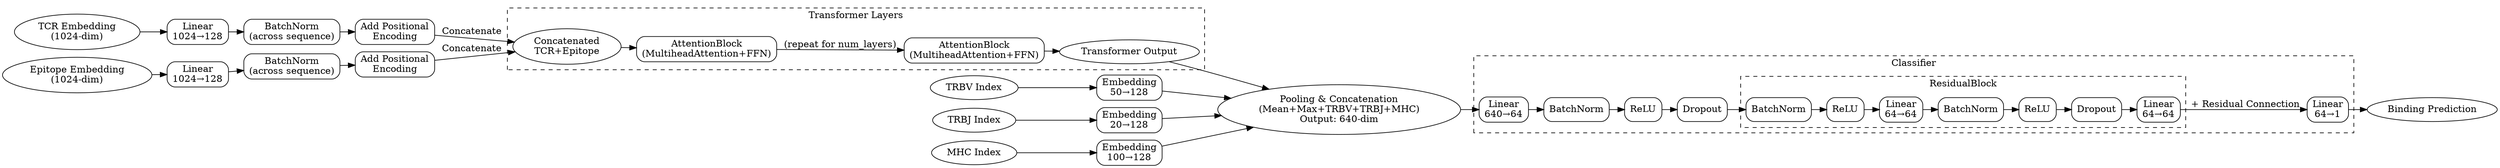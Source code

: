 digraph TCR_Epitope_Transformer {
    rankdir=LR;
    node [shape=box, style=rounded];
    graph [nodesep=0.15, ranksep=0.3];

    // Inputs
    {
        node [shape=oval];
        TCR_Embedding [label="TCR Embedding\n(1024-dim)"];
        Epitope_Embedding [label="Epitope Embedding\n(1024-dim)"];
        TRBV [label="TRBV Index"];
        TRBJ [label="TRBJ Index"];
        MHC [label="MHC Index"];
    }

    // Embedding Layers
    subgraph cluster_embeddings {
        label="Embedding Layers";
        style=dashed;
        
        TCR_Linear [label="Linear\n1024→128"];
        Epitope_Linear [label="Linear\n1024→128"];
        TRBV_Embed [label="Embedding\n50→128"];
        TRBJ_Embed [label="Embedding\n20→128"];
        MHC_Embed [label="Embedding\n100→128"];
    }

    // Normalization and Positional Encoding
    subgraph cluster_preprocessing {
        label="Preprocessing";
        style=dashed;
        
        TCR_BN [label="BatchNorm\n(across sequence)"];
        Epitope_BN [label="BatchNorm\n(across sequence)"];
        TCR_Pos [label="Add Positional\nEncoding"];
        Epitope_Pos [label="Add Positional\nEncoding"];
    }

    // Transformer Layers
    subgraph cluster_transformer {
        label="Transformer Layers";
        style=dashed;
        
        Transformer_Start [label="Concatenated\nTCR+Epitope", shape=ellipse];
        Transformer_Layer1 [label="AttentionBlock\n(MultiheadAttention+FFN)"];
        Transformer_Layer2 [label="AttentionBlock\n(MultiheadAttention+FFN)"];
        Transformer_End [label="Transformer Output", shape=ellipse];
    }

    // Pooling and Concatenation
    Pooling [label="Pooling & Concatenation\n(Mean+Max+TRBV+TRBJ+MHC)\nOutput: 640-dim", shape=ellipse];

    // Classifier
    subgraph cluster_classifier {
        label="Classifier";
        style=dashed;
        
        Classifier_Linear1 [label="Linear\n640→64"];
        Classifier_BN [label="BatchNorm"];
        Classifier_ReLU [label="ReLU"];
        Classifier_Dropout [label="Dropout"];
        
        subgraph cluster_residual {
            label="ResidualBlock";
            style=dashed;
            
            Res_BN1 [label="BatchNorm"];
            Res_ReLU1 [label="ReLU"];
            Res_Linear1 [label="Linear\n64→64"];
            Res_BN2 [label="BatchNorm"];
            Res_ReLU2 [label="ReLU"];
            Res_Dropout [label="Dropout"];
            Res_Linear2 [label="Linear\n64→64"];
        }
        
        Classifier_Linear2 [label="Linear\n64→1"];
    }

    // Output
    Output [label="Binding Prediction", shape=oval];

    // Connections
    // Input to Embeddings
    TCR_Embedding -> TCR_Linear;
    Epitope_Embedding -> Epitope_Linear;
    TRBV -> TRBV_Embed;
    TRBJ -> TRBJ_Embed;
    MHC -> MHC_Embed;

    // Embeddings to Preprocessing
    TCR_Linear -> TCR_BN;
    Epitope_Linear -> Epitope_BN;
    TCR_BN -> TCR_Pos;
    Epitope_BN -> Epitope_Pos;

    // Preprocessing to Transformer
    {TCR_Pos; Epitope_Pos} -> Transformer_Start [label="Concatenate"];
    Transformer_Start -> Transformer_Layer1;
    Transformer_Layer1 -> Transformer_Layer2 [label="(repeat for num_layers)"];
    Transformer_Layer2 -> Transformer_End;

    // Transformer to Pooling
    Transformer_End -> Pooling;
    {TRBV_Embed; TRBJ_Embed; MHC_Embed} -> Pooling;

    // Pooling to Classifier
    Pooling -> Classifier_Linear1;
    Classifier_Linear1 -> Classifier_BN;
    Classifier_BN -> Classifier_ReLU;
    Classifier_ReLU -> Classifier_Dropout;
    Classifier_Dropout -> Res_BN1;
    
    // Residual Block
    Res_BN1 -> Res_ReLU1;
    Res_ReLU1 -> Res_Linear1;
    Res_Linear1 -> Res_BN2;
    Res_BN2 -> Res_ReLU2;
    Res_ReLU2 -> Res_Dropout;
    Res_Dropout -> Res_Linear2;
    Res_Linear2 -> Classifier_Linear2 [label="+ Residual Connection"];

    // Classifier to Output
    Classifier_Linear2 -> Output;

    // Layout improvements
    {rank=same; TCR_Embedding; Epitope_Embedding}
    {rank=same; TRBV; TRBJ; MHC}
    {rank=same; TCR_Linear; Epitope_Linear}
    {rank=same; TRBV_Embed; TRBJ_Embed; MHC_Embed}
    {rank=same; TCR_BN; Epitope_BN}
    {rank=same; TCR_Pos; Epitope_Pos}
}